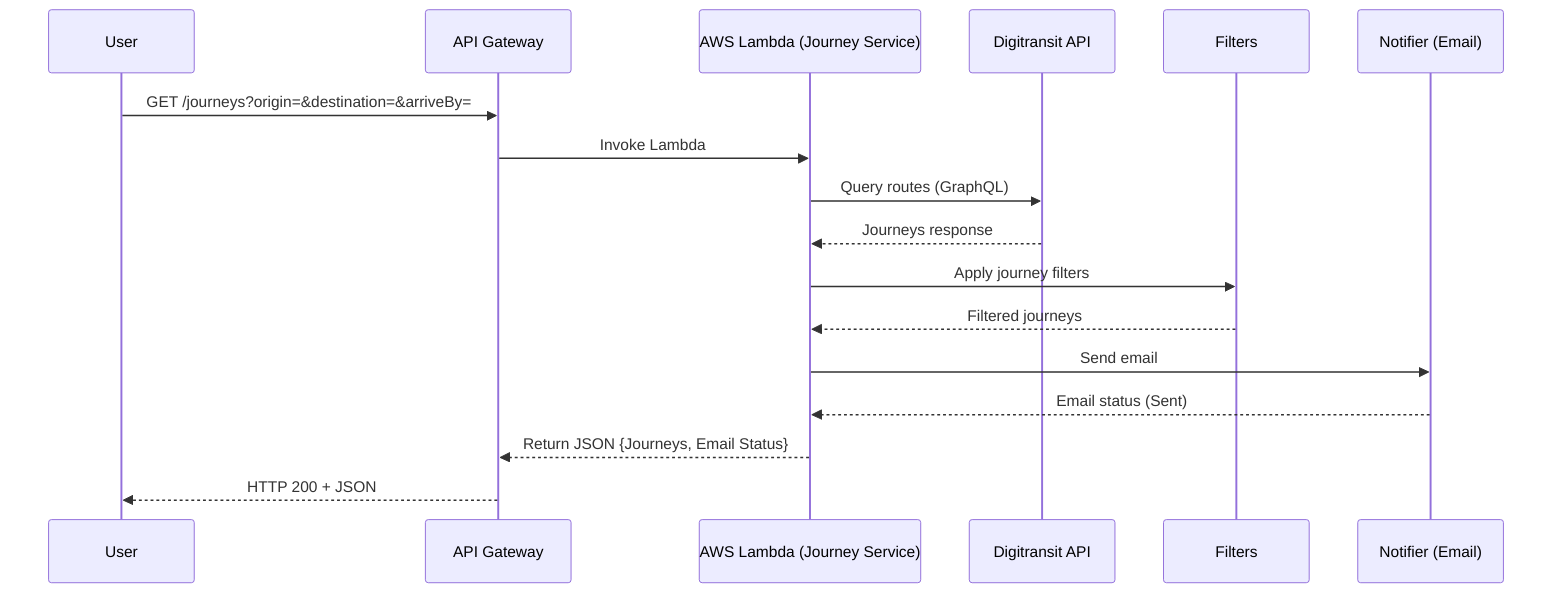 sequenceDiagram
    participant U as User
    participant APIGW as API Gateway
    participant L as AWS Lambda (Journey Service)
    participant D as Digitransit API
    participant F as Filters
    participant N as Notifier (Email)

    U->>APIGW: GET /journeys?origin=&destination=&arriveBy=
    APIGW->>L: Invoke Lambda
    L->>D: Query routes (GraphQL)
    D-->>L: Journeys response
    L->>F: Apply journey filters
    F-->>L: Filtered journeys
    L->>N: Send email
    N-->>L: Email status (Sent)
    L-->>APIGW: Return JSON {Journeys, Email Status}
    APIGW-->>U: HTTP 200 + JSON